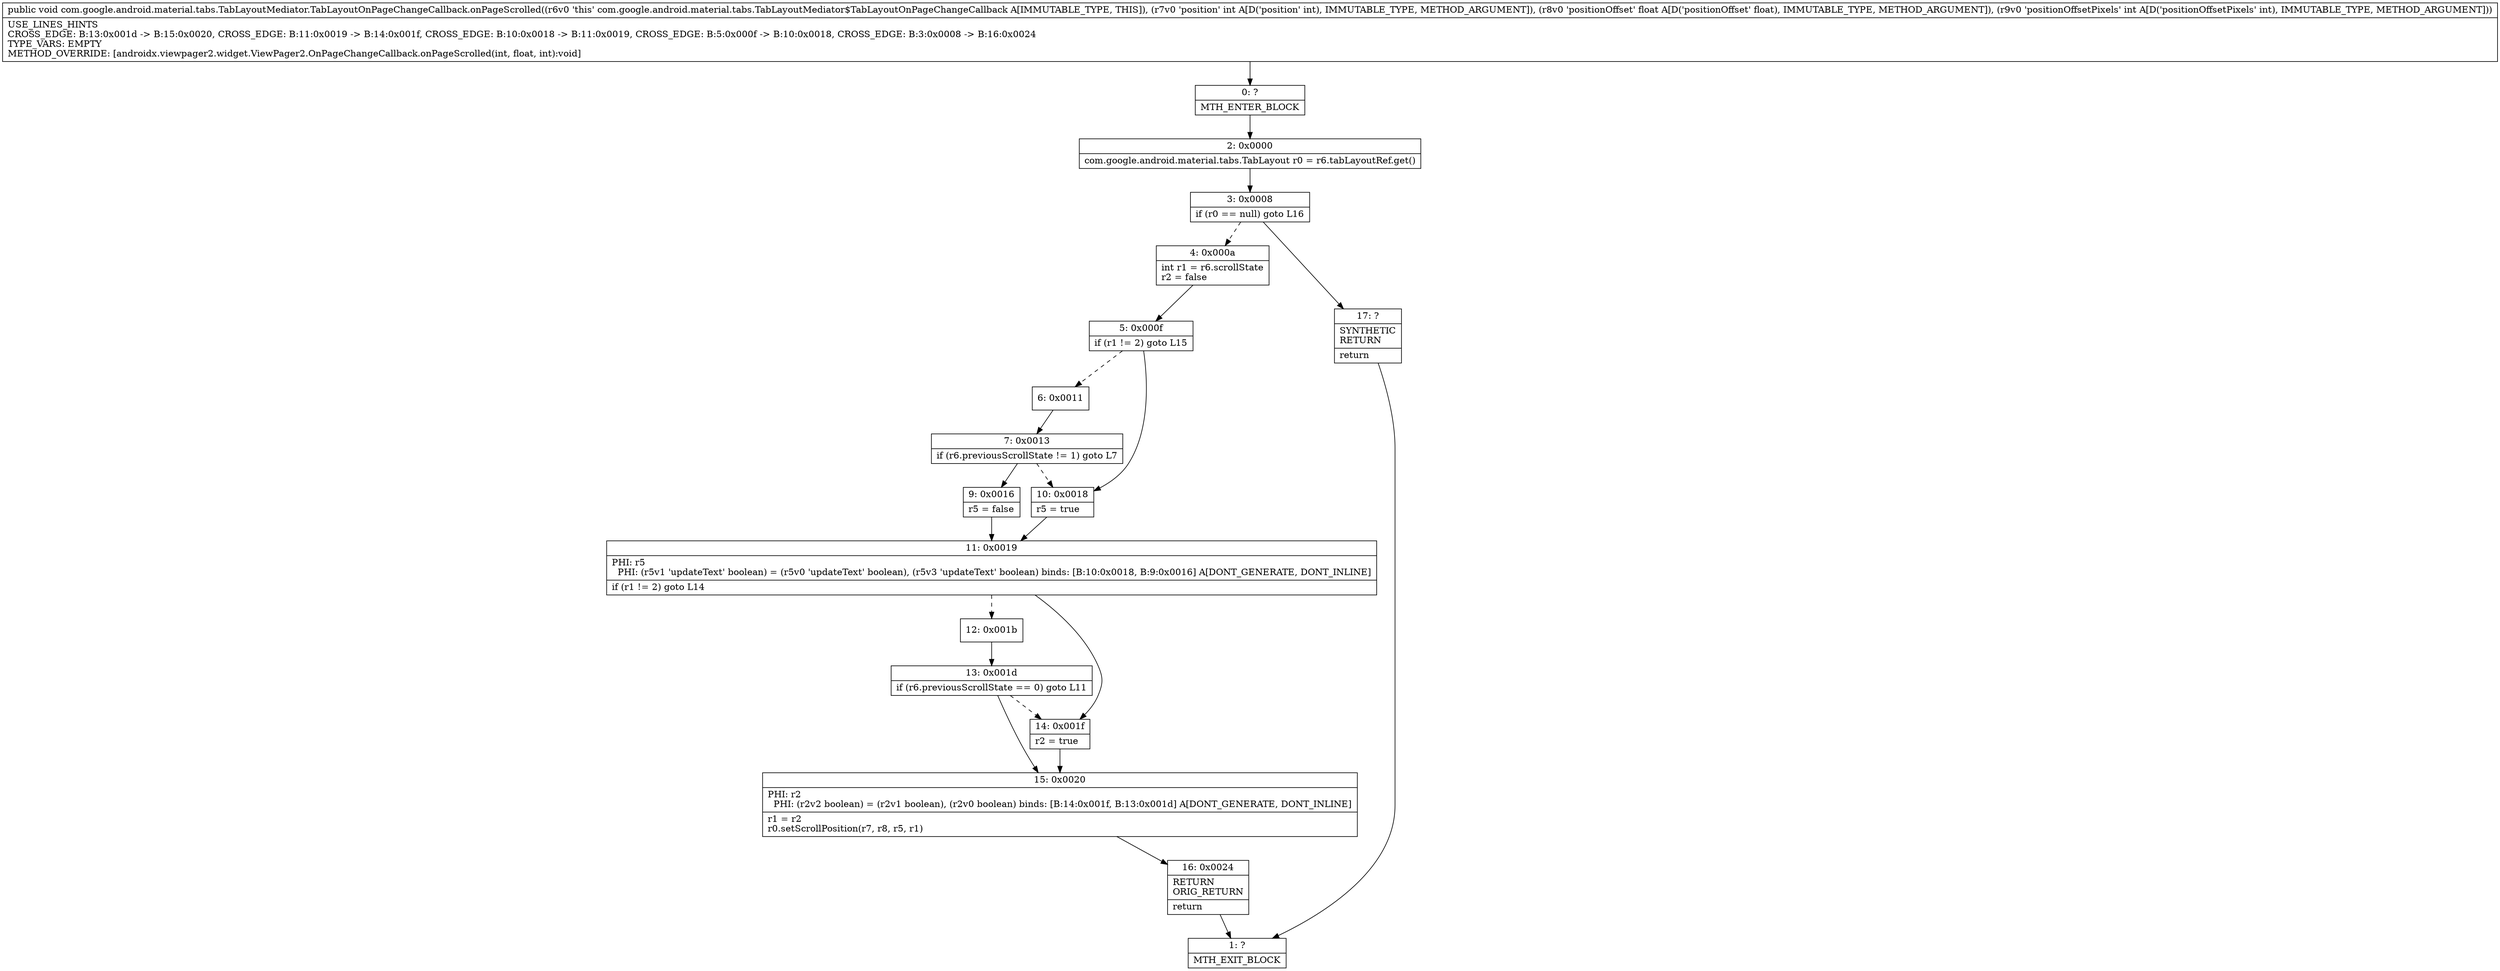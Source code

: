 digraph "CFG forcom.google.android.material.tabs.TabLayoutMediator.TabLayoutOnPageChangeCallback.onPageScrolled(IFI)V" {
Node_0 [shape=record,label="{0\:\ ?|MTH_ENTER_BLOCK\l}"];
Node_2 [shape=record,label="{2\:\ 0x0000|com.google.android.material.tabs.TabLayout r0 = r6.tabLayoutRef.get()\l}"];
Node_3 [shape=record,label="{3\:\ 0x0008|if (r0 == null) goto L16\l}"];
Node_4 [shape=record,label="{4\:\ 0x000a|int r1 = r6.scrollState\lr2 = false\l}"];
Node_5 [shape=record,label="{5\:\ 0x000f|if (r1 != 2) goto L15\l}"];
Node_6 [shape=record,label="{6\:\ 0x0011}"];
Node_7 [shape=record,label="{7\:\ 0x0013|if (r6.previousScrollState != 1) goto L7\l}"];
Node_9 [shape=record,label="{9\:\ 0x0016|r5 = false\l}"];
Node_11 [shape=record,label="{11\:\ 0x0019|PHI: r5 \l  PHI: (r5v1 'updateText' boolean) = (r5v0 'updateText' boolean), (r5v3 'updateText' boolean) binds: [B:10:0x0018, B:9:0x0016] A[DONT_GENERATE, DONT_INLINE]\l|if (r1 != 2) goto L14\l}"];
Node_12 [shape=record,label="{12\:\ 0x001b}"];
Node_13 [shape=record,label="{13\:\ 0x001d|if (r6.previousScrollState == 0) goto L11\l}"];
Node_15 [shape=record,label="{15\:\ 0x0020|PHI: r2 \l  PHI: (r2v2 boolean) = (r2v1 boolean), (r2v0 boolean) binds: [B:14:0x001f, B:13:0x001d] A[DONT_GENERATE, DONT_INLINE]\l|r1 = r2\lr0.setScrollPosition(r7, r8, r5, r1)\l}"];
Node_16 [shape=record,label="{16\:\ 0x0024|RETURN\lORIG_RETURN\l|return\l}"];
Node_1 [shape=record,label="{1\:\ ?|MTH_EXIT_BLOCK\l}"];
Node_14 [shape=record,label="{14\:\ 0x001f|r2 = true\l}"];
Node_10 [shape=record,label="{10\:\ 0x0018|r5 = true\l}"];
Node_17 [shape=record,label="{17\:\ ?|SYNTHETIC\lRETURN\l|return\l}"];
MethodNode[shape=record,label="{public void com.google.android.material.tabs.TabLayoutMediator.TabLayoutOnPageChangeCallback.onPageScrolled((r6v0 'this' com.google.android.material.tabs.TabLayoutMediator$TabLayoutOnPageChangeCallback A[IMMUTABLE_TYPE, THIS]), (r7v0 'position' int A[D('position' int), IMMUTABLE_TYPE, METHOD_ARGUMENT]), (r8v0 'positionOffset' float A[D('positionOffset' float), IMMUTABLE_TYPE, METHOD_ARGUMENT]), (r9v0 'positionOffsetPixels' int A[D('positionOffsetPixels' int), IMMUTABLE_TYPE, METHOD_ARGUMENT]))  | USE_LINES_HINTS\lCROSS_EDGE: B:13:0x001d \-\> B:15:0x0020, CROSS_EDGE: B:11:0x0019 \-\> B:14:0x001f, CROSS_EDGE: B:10:0x0018 \-\> B:11:0x0019, CROSS_EDGE: B:5:0x000f \-\> B:10:0x0018, CROSS_EDGE: B:3:0x0008 \-\> B:16:0x0024\lTYPE_VARS: EMPTY\lMETHOD_OVERRIDE: [androidx.viewpager2.widget.ViewPager2.OnPageChangeCallback.onPageScrolled(int, float, int):void]\l}"];
MethodNode -> Node_0;Node_0 -> Node_2;
Node_2 -> Node_3;
Node_3 -> Node_4[style=dashed];
Node_3 -> Node_17;
Node_4 -> Node_5;
Node_5 -> Node_6[style=dashed];
Node_5 -> Node_10;
Node_6 -> Node_7;
Node_7 -> Node_9;
Node_7 -> Node_10[style=dashed];
Node_9 -> Node_11;
Node_11 -> Node_12[style=dashed];
Node_11 -> Node_14;
Node_12 -> Node_13;
Node_13 -> Node_14[style=dashed];
Node_13 -> Node_15;
Node_15 -> Node_16;
Node_16 -> Node_1;
Node_14 -> Node_15;
Node_10 -> Node_11;
Node_17 -> Node_1;
}

